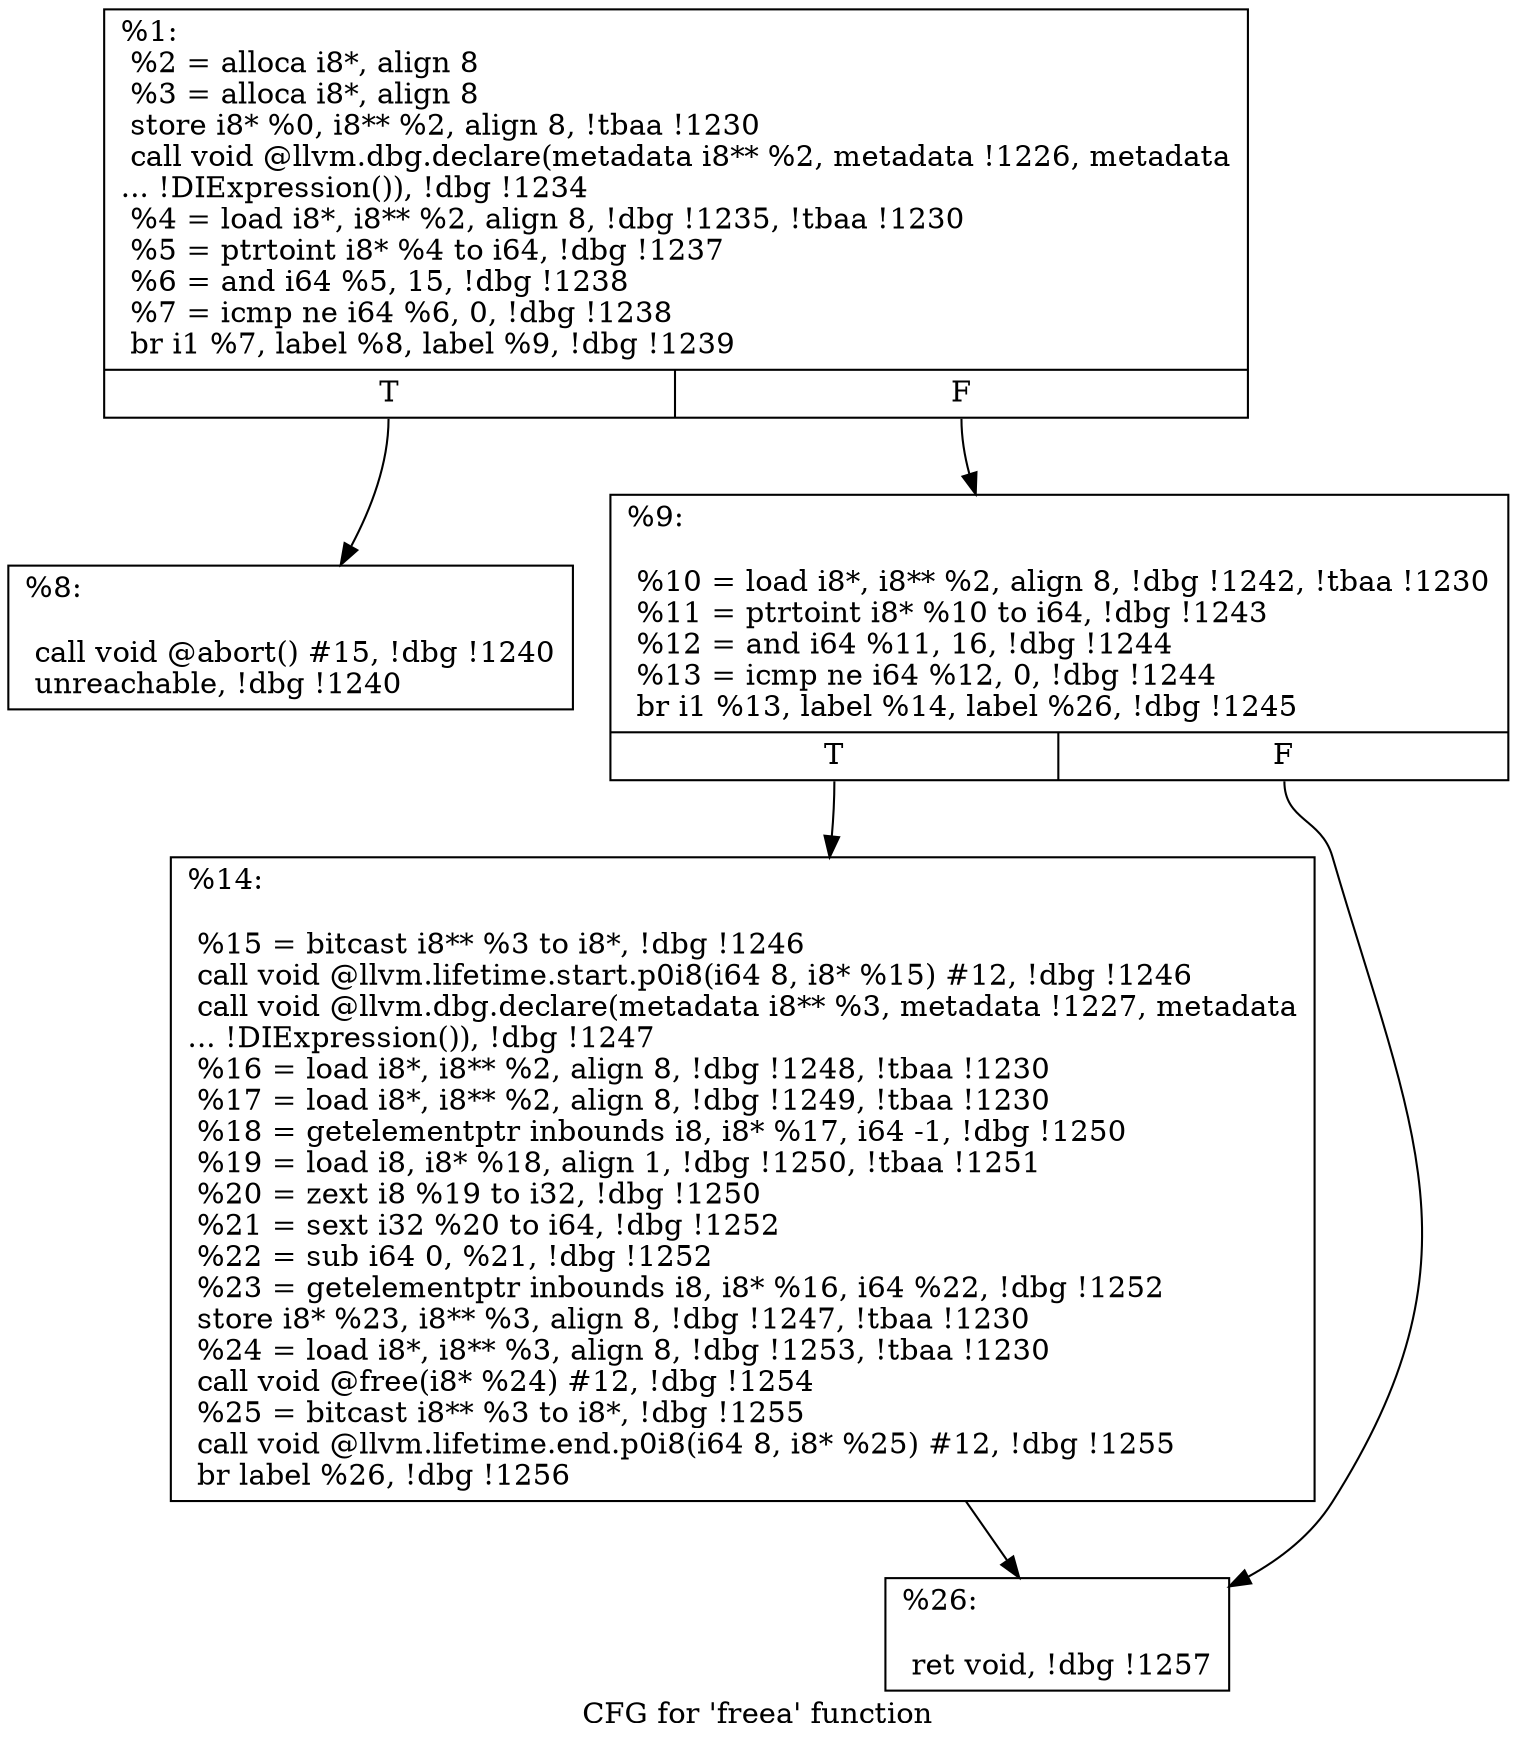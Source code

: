 digraph "CFG for 'freea' function" {
	label="CFG for 'freea' function";

	Node0x21d3a10 [shape=record,label="{%1:\l  %2 = alloca i8*, align 8\l  %3 = alloca i8*, align 8\l  store i8* %0, i8** %2, align 8, !tbaa !1230\l  call void @llvm.dbg.declare(metadata i8** %2, metadata !1226, metadata\l... !DIExpression()), !dbg !1234\l  %4 = load i8*, i8** %2, align 8, !dbg !1235, !tbaa !1230\l  %5 = ptrtoint i8* %4 to i64, !dbg !1237\l  %6 = and i64 %5, 15, !dbg !1238\l  %7 = icmp ne i64 %6, 0, !dbg !1238\l  br i1 %7, label %8, label %9, !dbg !1239\l|{<s0>T|<s1>F}}"];
	Node0x21d3a10:s0 -> Node0x21d6b40;
	Node0x21d3a10:s1 -> Node0x21d6bf0;
	Node0x21d6b40 [shape=record,label="{%8:\l\l  call void @abort() #15, !dbg !1240\l  unreachable, !dbg !1240\l}"];
	Node0x21d6bf0 [shape=record,label="{%9:\l\l  %10 = load i8*, i8** %2, align 8, !dbg !1242, !tbaa !1230\l  %11 = ptrtoint i8* %10 to i64, !dbg !1243\l  %12 = and i64 %11, 16, !dbg !1244\l  %13 = icmp ne i64 %12, 0, !dbg !1244\l  br i1 %13, label %14, label %26, !dbg !1245\l|{<s0>T|<s1>F}}"];
	Node0x21d6bf0:s0 -> Node0x21d6c40;
	Node0x21d6bf0:s1 -> Node0x21d6c90;
	Node0x21d6c40 [shape=record,label="{%14:\l\l  %15 = bitcast i8** %3 to i8*, !dbg !1246\l  call void @llvm.lifetime.start.p0i8(i64 8, i8* %15) #12, !dbg !1246\l  call void @llvm.dbg.declare(metadata i8** %3, metadata !1227, metadata\l... !DIExpression()), !dbg !1247\l  %16 = load i8*, i8** %2, align 8, !dbg !1248, !tbaa !1230\l  %17 = load i8*, i8** %2, align 8, !dbg !1249, !tbaa !1230\l  %18 = getelementptr inbounds i8, i8* %17, i64 -1, !dbg !1250\l  %19 = load i8, i8* %18, align 1, !dbg !1250, !tbaa !1251\l  %20 = zext i8 %19 to i32, !dbg !1250\l  %21 = sext i32 %20 to i64, !dbg !1252\l  %22 = sub i64 0, %21, !dbg !1252\l  %23 = getelementptr inbounds i8, i8* %16, i64 %22, !dbg !1252\l  store i8* %23, i8** %3, align 8, !dbg !1247, !tbaa !1230\l  %24 = load i8*, i8** %3, align 8, !dbg !1253, !tbaa !1230\l  call void @free(i8* %24) #12, !dbg !1254\l  %25 = bitcast i8** %3 to i8*, !dbg !1255\l  call void @llvm.lifetime.end.p0i8(i64 8, i8* %25) #12, !dbg !1255\l  br label %26, !dbg !1256\l}"];
	Node0x21d6c40 -> Node0x21d6c90;
	Node0x21d6c90 [shape=record,label="{%26:\l\l  ret void, !dbg !1257\l}"];
}
